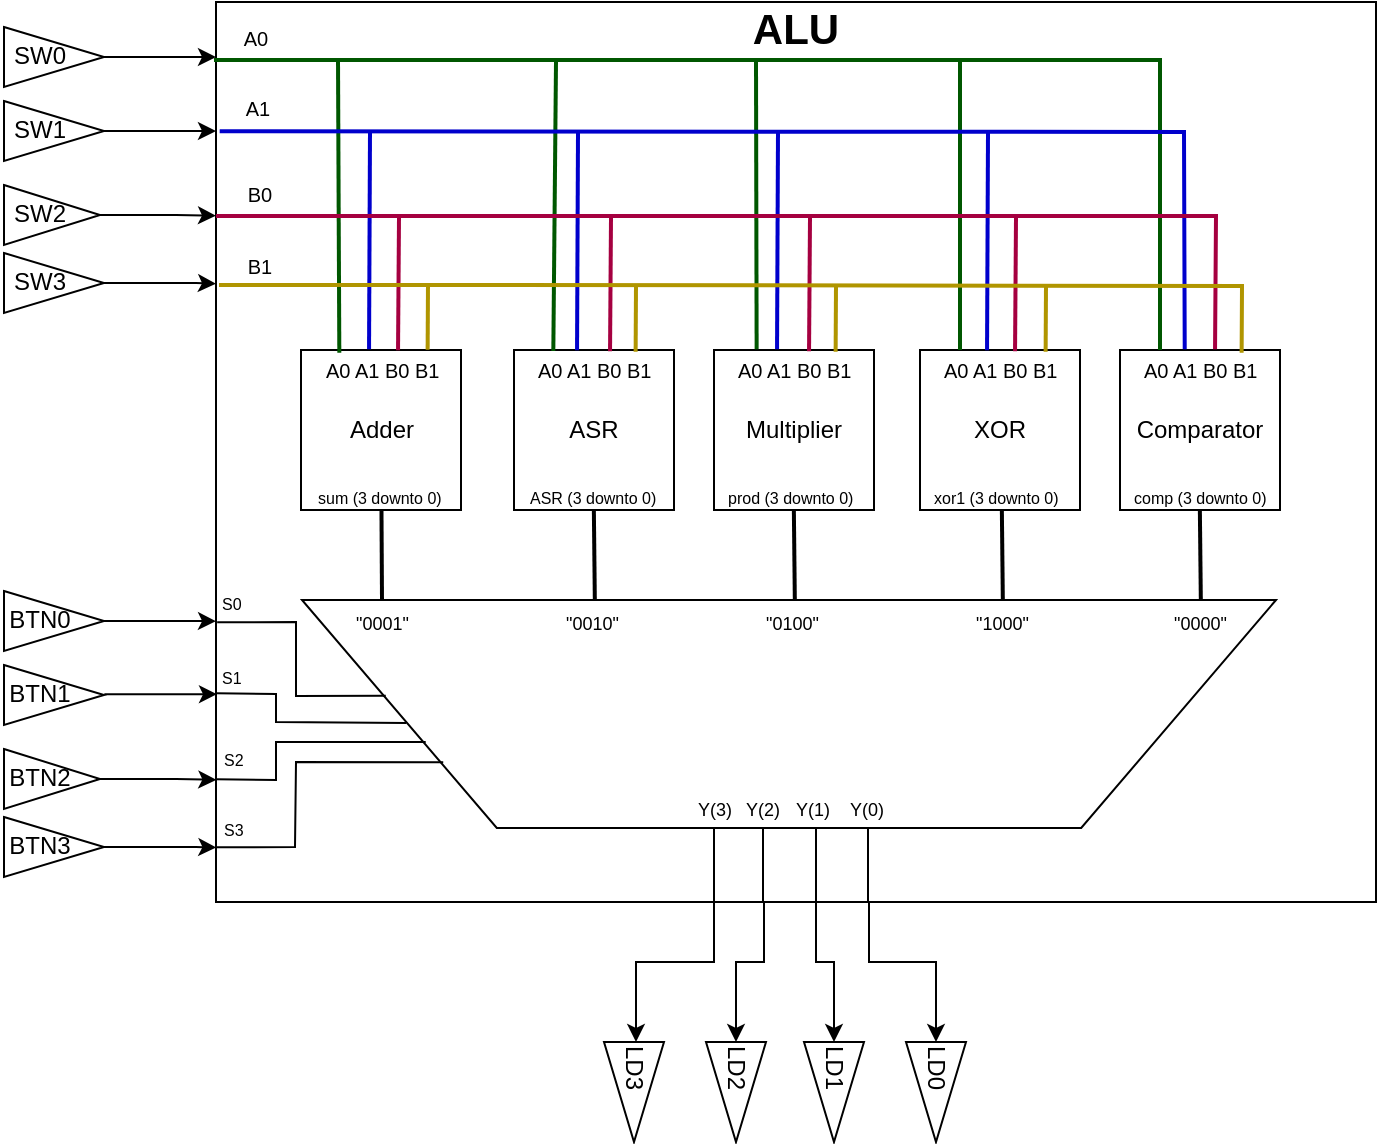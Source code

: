 <mxfile version="12.0.2" type="google" pages="1"><diagram id="FrxzNJXhkTOYlt4iUS2c" name="Page-1"><mxGraphModel dx="947" dy="513" grid="1" gridSize="10" guides="1" tooltips="1" connect="1" arrows="1" fold="1" page="1" pageScale="1" pageWidth="850" pageHeight="1100" math="0" shadow="0"><root><mxCell id="0"/><mxCell id="1" parent="0"/><mxCell id="MLQFofjBnOkEyLj4gDlG-25" value="&lt;font size=&quot;1&quot;&gt;&lt;b style=&quot;font-size: 21px ; line-height: 70%&quot;&gt;ALU&lt;/b&gt;&lt;/font&gt;" style="rounded=0;whiteSpace=wrap;html=1;verticalAlign=top;" parent="1" vertex="1"><mxGeometry x="300" y="30" width="580" height="450" as="geometry"/></mxCell><mxCell id="MLQFofjBnOkEyLj4gDlG-34" style="edgeStyle=orthogonalEdgeStyle;rounded=0;orthogonalLoop=1;jettySize=auto;html=1;" parent="1" source="MLQFofjBnOkEyLj4gDlG-2" target="MLQFofjBnOkEyLj4gDlG-25" edge="1"><mxGeometry relative="1" as="geometry"><Array as="points"><mxPoint x="290" y="58"/><mxPoint x="290" y="58"/></Array></mxGeometry></mxCell><mxCell id="MLQFofjBnOkEyLj4gDlG-2" value="" style="triangle;whiteSpace=wrap;html=1;" parent="1" vertex="1"><mxGeometry x="194" y="42.5" width="50" height="30" as="geometry"/></mxCell><mxCell id="MLQFofjBnOkEyLj4gDlG-3" value="SW0" style="text;html=1;strokeColor=none;fillColor=none;align=center;verticalAlign=middle;whiteSpace=wrap;rounded=0;" parent="1" vertex="1"><mxGeometry x="192" y="46.5" width="40" height="20" as="geometry"/></mxCell><mxCell id="MLQFofjBnOkEyLj4gDlG-35" style="edgeStyle=orthogonalEdgeStyle;rounded=0;orthogonalLoop=1;jettySize=auto;html=1;exitX=1;exitY=0.5;exitDx=0;exitDy=0;" parent="1" source="MLQFofjBnOkEyLj4gDlG-11" target="MLQFofjBnOkEyLj4gDlG-25" edge="1"><mxGeometry relative="1" as="geometry"><Array as="points"><mxPoint x="280" y="95"/><mxPoint x="280" y="95"/></Array></mxGeometry></mxCell><mxCell id="MLQFofjBnOkEyLj4gDlG-11" value="" style="triangle;whiteSpace=wrap;html=1;" parent="1" vertex="1"><mxGeometry x="194" y="79.5" width="50" height="30" as="geometry"/></mxCell><mxCell id="MLQFofjBnOkEyLj4gDlG-12" value="SW1" style="text;html=1;strokeColor=none;fillColor=none;align=center;verticalAlign=middle;whiteSpace=wrap;rounded=0;" parent="1" vertex="1"><mxGeometry x="192" y="83.5" width="40" height="20" as="geometry"/></mxCell><mxCell id="MLQFofjBnOkEyLj4gDlG-36" style="edgeStyle=orthogonalEdgeStyle;rounded=0;orthogonalLoop=1;jettySize=auto;html=1;exitX=1;exitY=0.5;exitDx=0;exitDy=0;" parent="1" source="MLQFofjBnOkEyLj4gDlG-13" edge="1"><mxGeometry relative="1" as="geometry"><mxPoint x="300" y="136.833" as="targetPoint"/><Array as="points"><mxPoint x="280" y="137"/><mxPoint x="280" y="137"/></Array></mxGeometry></mxCell><mxCell id="MLQFofjBnOkEyLj4gDlG-13" value="" style="triangle;whiteSpace=wrap;html=1;" parent="1" vertex="1"><mxGeometry x="194" y="121.5" width="48" height="30" as="geometry"/></mxCell><mxCell id="MLQFofjBnOkEyLj4gDlG-14" value="SW2" style="text;html=1;strokeColor=none;fillColor=none;align=center;verticalAlign=middle;whiteSpace=wrap;rounded=0;" parent="1" vertex="1"><mxGeometry x="192" y="125.5" width="40" height="20" as="geometry"/></mxCell><mxCell id="MLQFofjBnOkEyLj4gDlG-37" style="edgeStyle=orthogonalEdgeStyle;rounded=0;orthogonalLoop=1;jettySize=auto;html=1;exitX=1;exitY=0.5;exitDx=0;exitDy=0;" parent="1" source="MLQFofjBnOkEyLj4gDlG-15" edge="1"><mxGeometry relative="1" as="geometry"><mxPoint x="300" y="170.833" as="targetPoint"/><Array as="points"><mxPoint x="290" y="171"/><mxPoint x="290" y="171"/></Array></mxGeometry></mxCell><mxCell id="MLQFofjBnOkEyLj4gDlG-15" value="" style="triangle;whiteSpace=wrap;html=1;" parent="1" vertex="1"><mxGeometry x="194" y="155.5" width="50" height="30" as="geometry"/></mxCell><mxCell id="MLQFofjBnOkEyLj4gDlG-16" value="SW3" style="text;html=1;strokeColor=none;fillColor=none;align=center;verticalAlign=middle;whiteSpace=wrap;rounded=0;" parent="1" vertex="1"><mxGeometry x="192" y="159.5" width="40" height="20" as="geometry"/></mxCell><mxCell id="MLQFofjBnOkEyLj4gDlG-26" value="Adder" style="whiteSpace=wrap;html=1;aspect=fixed;" parent="1" vertex="1"><mxGeometry x="342.5" y="204" width="80" height="80" as="geometry"/></mxCell><mxCell id="MLQFofjBnOkEyLj4gDlG-27" value="ASR" style="whiteSpace=wrap;html=1;aspect=fixed;" parent="1" vertex="1"><mxGeometry x="449" y="204" width="80" height="80" as="geometry"/></mxCell><mxCell id="MLQFofjBnOkEyLj4gDlG-28" value="Multiplier" style="whiteSpace=wrap;html=1;aspect=fixed;" parent="1" vertex="1"><mxGeometry x="549" y="204" width="80" height="80" as="geometry"/></mxCell><mxCell id="MLQFofjBnOkEyLj4gDlG-29" value="Comparator" style="whiteSpace=wrap;html=1;aspect=fixed;" parent="1" vertex="1"><mxGeometry x="752" y="204" width="80" height="80" as="geometry"/></mxCell><mxCell id="MLQFofjBnOkEyLj4gDlG-30" value="XOR" style="whiteSpace=wrap;html=1;aspect=fixed;" parent="1" vertex="1"><mxGeometry x="652" y="204" width="80" height="80" as="geometry"/></mxCell><mxCell id="MLQFofjBnOkEyLj4gDlG-38" value="&lt;font size=&quot;1&quot;&gt;A0&lt;/font&gt;" style="text;html=1;strokeColor=none;fillColor=none;align=center;verticalAlign=middle;whiteSpace=wrap;rounded=0;" parent="1" vertex="1"><mxGeometry x="300" y="37.5" width="40" height="20" as="geometry"/></mxCell><mxCell id="MLQFofjBnOkEyLj4gDlG-41" value="&lt;font size=&quot;1&quot;&gt;A1&lt;/font&gt;" style="text;html=1;strokeColor=none;fillColor=none;align=center;verticalAlign=middle;whiteSpace=wrap;rounded=0;" parent="1" vertex="1"><mxGeometry x="301" y="72.5" width="40" height="20" as="geometry"/></mxCell><mxCell id="MLQFofjBnOkEyLj4gDlG-42" value="&lt;font size=&quot;1&quot;&gt;B0&lt;/font&gt;" style="text;html=1;strokeColor=none;fillColor=none;align=center;verticalAlign=middle;whiteSpace=wrap;rounded=0;" parent="1" vertex="1"><mxGeometry x="301.5" y="115.5" width="40" height="20" as="geometry"/></mxCell><mxCell id="MLQFofjBnOkEyLj4gDlG-43" value="&lt;font size=&quot;1&quot;&gt;B1&lt;/font&gt;" style="text;html=1;strokeColor=none;fillColor=none;align=center;verticalAlign=middle;whiteSpace=wrap;rounded=0;" parent="1" vertex="1"><mxGeometry x="301.5" y="151.5" width="40" height="20" as="geometry"/></mxCell><mxCell id="MLQFofjBnOkEyLj4gDlG-44" value="" style="endArrow=none;html=1;exitX=0.013;exitY=1.1;exitDx=0;exitDy=0;exitPerimeter=0;" parent="1" source="MLQFofjBnOkEyLj4gDlG-38" target="MLQFofjBnOkEyLj4gDlG-25" edge="1"><mxGeometry width="50" height="50" relative="1" as="geometry"><mxPoint x="372.5" y="107.667" as="sourcePoint"/><mxPoint x="422.5" y="57.667" as="targetPoint"/></mxGeometry></mxCell><mxCell id="MLQFofjBnOkEyLj4gDlG-45" value="" style="endArrow=none;html=1;entryX=0;entryY=0.75;entryDx=0;entryDy=0;" parent="1" source="MLQFofjBnOkEyLj4gDlG-25" target="MLQFofjBnOkEyLj4gDlG-38" edge="1"><mxGeometry width="50" height="50" relative="1" as="geometry"><mxPoint x="190" y="480" as="sourcePoint"/><mxPoint x="240" y="430" as="targetPoint"/></mxGeometry></mxCell><mxCell id="MLQFofjBnOkEyLj4gDlG-47" value="" style="endArrow=none;html=1;entryX=0.25;entryY=0;entryDx=0;entryDy=0;rounded=0;fillColor=#008a00;strokeColor=#005700;strokeWidth=2;" parent="1" target="MLQFofjBnOkEyLj4gDlG-29" edge="1"><mxGeometry width="50" height="50" relative="1" as="geometry"><mxPoint x="299" y="59" as="sourcePoint"/><mxPoint x="310" y="430" as="targetPoint"/><Array as="points"><mxPoint x="680" y="59"/><mxPoint x="772" y="59"/></Array></mxGeometry></mxCell><mxCell id="MLQFofjBnOkEyLj4gDlG-48" value="" style="endArrow=none;html=1;entryX=0.25;entryY=0;entryDx=0;entryDy=0;fillColor=#008a00;strokeColor=#005700;strokeWidth=2;" parent="1" target="MLQFofjBnOkEyLj4gDlG-30" edge="1"><mxGeometry width="50" height="50" relative="1" as="geometry"><mxPoint x="672" y="58.333" as="sourcePoint"/><mxPoint x="310" y="430" as="targetPoint"/></mxGeometry></mxCell><mxCell id="MLQFofjBnOkEyLj4gDlG-49" value="" style="endArrow=none;html=1;entryX=0.154;entryY=-0.004;entryDx=0;entryDy=0;entryPerimeter=0;fillColor=#008a00;strokeColor=#005700;strokeWidth=2;" parent="1" edge="1"><mxGeometry width="50" height="50" relative="1" as="geometry"><mxPoint x="570" y="60" as="sourcePoint"/><mxPoint x="570.32" y="203.68" as="targetPoint"/></mxGeometry></mxCell><mxCell id="MLQFofjBnOkEyLj4gDlG-50" value="" style="endArrow=none;html=1;entryX=0.138;entryY=0.025;entryDx=0;entryDy=0;entryPerimeter=0;fillColor=#008a00;strokeColor=#005700;strokeWidth=2;" parent="1" target="MLQFofjBnOkEyLj4gDlG-68" edge="1"><mxGeometry width="50" height="50" relative="1" as="geometry"><mxPoint x="470" y="60" as="sourcePoint"/><mxPoint x="310" y="430" as="targetPoint"/></mxGeometry></mxCell><mxCell id="MLQFofjBnOkEyLj4gDlG-51" value="" style="endArrow=none;html=1;entryX=0.152;entryY=0.017;entryDx=0;entryDy=0;fillColor=#008a00;strokeColor=#005700;strokeWidth=2;entryPerimeter=0;" parent="1" edge="1"><mxGeometry width="50" height="50" relative="1" as="geometry"><mxPoint x="361" y="58.333" as="sourcePoint"/><mxPoint x="361.66" y="205.36" as="targetPoint"/></mxGeometry></mxCell><mxCell id="MLQFofjBnOkEyLj4gDlG-52" value="" style="endArrow=none;html=1;entryX=0.367;entryY=-0.004;entryDx=0;entryDy=0;entryPerimeter=0;exitX=-0.002;exitY=0.17;exitDx=0;exitDy=0;exitPerimeter=0;rounded=0;fillColor=#6a00ff;strokeColor=#0000CC;strokeWidth=2;" parent="1" edge="1"><mxGeometry width="50" height="50" relative="1" as="geometry"><mxPoint x="301.84" y="94.6" as="sourcePoint"/><mxPoint x="784.36" y="203.68" as="targetPoint"/><Array as="points"><mxPoint x="784" y="95"/></Array></mxGeometry></mxCell><mxCell id="MLQFofjBnOkEyLj4gDlG-61" value="" style="endArrow=none;html=1;entryX=0.367;entryY=-0.004;entryDx=0;entryDy=0;entryPerimeter=0;rounded=0;fillColor=#6a00ff;strokeColor=#0000CC;strokeWidth=2;" parent="1" edge="1"><mxGeometry width="50" height="50" relative="1" as="geometry"><mxPoint x="686" y="95" as="sourcePoint"/><mxPoint x="685.52" y="204.08" as="targetPoint"/><Array as="points"><mxPoint x="685.16" y="95.4"/></Array></mxGeometry></mxCell><mxCell id="MLQFofjBnOkEyLj4gDlG-62" value="" style="endArrow=none;html=1;entryX=0.367;entryY=-0.004;entryDx=0;entryDy=0;entryPerimeter=0;rounded=0;fillColor=#6a00ff;strokeColor=#0000CC;strokeWidth=2;" parent="1" edge="1"><mxGeometry width="50" height="50" relative="1" as="geometry"><mxPoint x="581" y="94.5" as="sourcePoint"/><mxPoint x="580.52" y="203.58" as="targetPoint"/><Array as="points"><mxPoint x="580.16" y="94.9"/></Array></mxGeometry></mxCell><mxCell id="MLQFofjBnOkEyLj4gDlG-64" value="" style="endArrow=none;html=1;entryX=0.367;entryY=-0.004;entryDx=0;entryDy=0;entryPerimeter=0;rounded=0;fillColor=#6a00ff;strokeColor=#0000CC;strokeWidth=2;" parent="1" edge="1"><mxGeometry width="50" height="50" relative="1" as="geometry"><mxPoint x="377" y="94.5" as="sourcePoint"/><mxPoint x="376.52" y="203.58" as="targetPoint"/><Array as="points"><mxPoint x="376.16" y="94.9"/></Array></mxGeometry></mxCell><mxCell id="MLQFofjBnOkEyLj4gDlG-67" value="&lt;font size=&quot;1&quot;&gt;A0 A1 B0 B1&lt;/font&gt;" style="text;html=1;resizable=0;points=[];autosize=1;align=left;verticalAlign=top;spacingTop=-4;" parent="1" vertex="1"><mxGeometry x="352.5" y="204" width="70" height="20" as="geometry"/></mxCell><mxCell id="MLQFofjBnOkEyLj4gDlG-68" value="&lt;font size=&quot;1&quot;&gt;A0 A1 B0 B1&lt;/font&gt;" style="text;html=1;resizable=0;points=[];autosize=1;align=left;verticalAlign=top;spacingTop=-4;" parent="1" vertex="1"><mxGeometry x="459" y="204" width="70" height="20" as="geometry"/></mxCell><mxCell id="MLQFofjBnOkEyLj4gDlG-69" value="&lt;font size=&quot;1&quot;&gt;A0 A1 B0 B1&lt;/font&gt;" style="text;html=1;resizable=0;points=[];autosize=1;align=left;verticalAlign=top;spacingTop=-4;" parent="1" vertex="1"><mxGeometry x="559" y="204" width="70" height="20" as="geometry"/></mxCell><mxCell id="MLQFofjBnOkEyLj4gDlG-70" value="&lt;font size=&quot;1&quot;&gt;A0 A1 B0 B1&lt;/font&gt;" style="text;html=1;resizable=0;points=[];autosize=1;align=left;verticalAlign=top;spacingTop=-4;" parent="1" vertex="1"><mxGeometry x="662" y="204" width="70" height="20" as="geometry"/></mxCell><mxCell id="MLQFofjBnOkEyLj4gDlG-71" value="&lt;font size=&quot;1&quot;&gt;A0 A1 B0 B1&lt;/font&gt;" style="text;html=1;resizable=0;points=[];autosize=1;align=left;verticalAlign=top;spacingTop=-4;" parent="1" vertex="1"><mxGeometry x="762" y="204" width="70" height="20" as="geometry"/></mxCell><mxCell id="MLQFofjBnOkEyLj4gDlG-72" value="" style="endArrow=none;html=1;entryX=0.367;entryY=-0.004;entryDx=0;entryDy=0;entryPerimeter=0;rounded=0;fillColor=#6a00ff;strokeColor=#0000CC;strokeWidth=2;" parent="1" edge="1"><mxGeometry width="50" height="50" relative="1" as="geometry"><mxPoint x="481" y="95.0" as="sourcePoint"/><mxPoint x="480.52" y="204.08" as="targetPoint"/><Array as="points"><mxPoint x="480.16" y="95.4"/></Array></mxGeometry></mxCell><mxCell id="MLQFofjBnOkEyLj4gDlG-73" value="" style="endArrow=none;html=1;entryX=0.536;entryY=-0.017;entryDx=0;entryDy=0;entryPerimeter=0;rounded=0;fillColor=#d80073;strokeColor=#A50040;strokeWidth=2;" parent="1" target="MLQFofjBnOkEyLj4gDlG-71" edge="1"><mxGeometry width="50" height="50" relative="1" as="geometry"><mxPoint x="300" y="137" as="sourcePoint"/><mxPoint x="782.36" y="245.68" as="targetPoint"/><Array as="points"><mxPoint x="430" y="137"/><mxPoint x="800" y="137"/></Array></mxGeometry></mxCell><mxCell id="MLQFofjBnOkEyLj4gDlG-74" value="" style="endArrow=none;html=1;entryX=0.536;entryY=-0.017;entryDx=0;entryDy=0;entryPerimeter=0;rounded=0;fillColor=#d80073;strokeColor=#A50040;strokeWidth=2;" parent="1" edge="1"><mxGeometry width="50" height="50" relative="1" as="geometry"><mxPoint x="700" y="138" as="sourcePoint"/><mxPoint x="699.52" y="204.66" as="targetPoint"/><Array as="points"/></mxGeometry></mxCell><mxCell id="MLQFofjBnOkEyLj4gDlG-75" value="" style="endArrow=none;html=1;entryX=0.536;entryY=-0.017;entryDx=0;entryDy=0;entryPerimeter=0;rounded=0;fillColor=#d80073;strokeColor=#A50040;strokeWidth=2;" parent="1" edge="1"><mxGeometry width="50" height="50" relative="1" as="geometry"><mxPoint x="597" y="138.0" as="sourcePoint"/><mxPoint x="596.52" y="204.66" as="targetPoint"/><Array as="points"/></mxGeometry></mxCell><mxCell id="MLQFofjBnOkEyLj4gDlG-76" value="" style="endArrow=none;html=1;entryX=0.536;entryY=-0.017;entryDx=0;entryDy=0;entryPerimeter=0;rounded=0;fillColor=#d80073;strokeColor=#A50040;strokeWidth=2;" parent="1" edge="1"><mxGeometry width="50" height="50" relative="1" as="geometry"><mxPoint x="497.5" y="138.0" as="sourcePoint"/><mxPoint x="497.02" y="204.66" as="targetPoint"/><Array as="points"/></mxGeometry></mxCell><mxCell id="MLQFofjBnOkEyLj4gDlG-77" value="" style="endArrow=none;html=1;entryX=0.536;entryY=-0.017;entryDx=0;entryDy=0;entryPerimeter=0;rounded=0;fillColor=#d80073;strokeColor=#A50040;strokeWidth=2;" parent="1" edge="1"><mxGeometry width="50" height="50" relative="1" as="geometry"><mxPoint x="391.5" y="137.5" as="sourcePoint"/><mxPoint x="391.02" y="204.16" as="targetPoint"/><Array as="points"/></mxGeometry></mxCell><mxCell id="MLQFofjBnOkEyLj4gDlG-78" value="" style="endArrow=none;html=1;entryX=0.726;entryY=0.067;entryDx=0;entryDy=0;entryPerimeter=0;rounded=0;fillColor=#e3c800;strokeColor=#B09500;strokeWidth=2;" parent="1" target="MLQFofjBnOkEyLj4gDlG-71" edge="1"><mxGeometry width="50" height="50" relative="1" as="geometry"><mxPoint x="301.5" y="171.5" as="sourcePoint"/><mxPoint x="801.02" y="238.16" as="targetPoint"/><Array as="points"><mxPoint x="431.5" y="171.5"/><mxPoint x="813" y="172"/></Array></mxGeometry></mxCell><mxCell id="MLQFofjBnOkEyLj4gDlG-79" value="" style="endArrow=none;html=1;entryX=0.726;entryY=0.067;entryDx=0;entryDy=0;entryPerimeter=0;rounded=0;fillColor=#e3c800;strokeColor=#B09500;strokeWidth=2;" parent="1" edge="1"><mxGeometry width="50" height="50" relative="1" as="geometry"><mxPoint x="715" y="171.5" as="sourcePoint"/><mxPoint x="714.82" y="204.84" as="targetPoint"/><Array as="points"/></mxGeometry></mxCell><mxCell id="MLQFofjBnOkEyLj4gDlG-81" value="" style="endArrow=none;html=1;entryX=0.726;entryY=0.067;entryDx=0;entryDy=0;entryPerimeter=0;rounded=0;fillColor=#e3c800;strokeColor=#B09500;strokeWidth=2;" parent="1" edge="1"><mxGeometry width="50" height="50" relative="1" as="geometry"><mxPoint x="610" y="171.5" as="sourcePoint"/><mxPoint x="609.82" y="204.84" as="targetPoint"/><Array as="points"/></mxGeometry></mxCell><mxCell id="MLQFofjBnOkEyLj4gDlG-82" value="" style="endArrow=none;html=1;entryX=0.726;entryY=0.067;entryDx=0;entryDy=0;entryPerimeter=0;rounded=0;fillColor=#e3c800;strokeColor=#B09500;strokeWidth=2;" parent="1" edge="1"><mxGeometry width="50" height="50" relative="1" as="geometry"><mxPoint x="510" y="171.5" as="sourcePoint"/><mxPoint x="509.82" y="204.84" as="targetPoint"/><Array as="points"/></mxGeometry></mxCell><mxCell id="MLQFofjBnOkEyLj4gDlG-83" value="" style="endArrow=none;html=1;entryX=0.726;entryY=0.067;entryDx=0;entryDy=0;entryPerimeter=0;rounded=0;fillColor=#e3c800;strokeColor=#B09500;strokeWidth=2;" parent="1" edge="1"><mxGeometry width="50" height="50" relative="1" as="geometry"><mxPoint x="406" y="170.5" as="sourcePoint"/><mxPoint x="405.82" y="203.84" as="targetPoint"/><Array as="points"/></mxGeometry></mxCell><mxCell id="MLQFofjBnOkEyLj4gDlG-84" style="edgeStyle=orthogonalEdgeStyle;rounded=0;orthogonalLoop=1;jettySize=auto;html=1;" parent="1" source="MLQFofjBnOkEyLj4gDlG-85" edge="1"><mxGeometry relative="1" as="geometry"><mxPoint x="300" y="339.621" as="targetPoint"/><Array as="points"><mxPoint x="290" y="340"/><mxPoint x="290" y="340"/></Array></mxGeometry></mxCell><mxCell id="MLQFofjBnOkEyLj4gDlG-85" value="" style="triangle;whiteSpace=wrap;html=1;" parent="1" vertex="1"><mxGeometry x="194" y="324.5" width="50" height="30" as="geometry"/></mxCell><mxCell id="MLQFofjBnOkEyLj4gDlG-86" value="BTN0" style="text;html=1;strokeColor=none;fillColor=none;align=center;verticalAlign=middle;whiteSpace=wrap;rounded=0;" parent="1" vertex="1"><mxGeometry x="192" y="328.5" width="40" height="20" as="geometry"/></mxCell><mxCell id="MLQFofjBnOkEyLj4gDlG-88" value="" style="triangle;whiteSpace=wrap;html=1;" parent="1" vertex="1"><mxGeometry x="194" y="361.5" width="50" height="30" as="geometry"/></mxCell><mxCell id="MLQFofjBnOkEyLj4gDlG-89" value="BTN1" style="text;html=1;strokeColor=none;fillColor=none;align=center;verticalAlign=middle;whiteSpace=wrap;rounded=0;" parent="1" vertex="1"><mxGeometry x="192" y="365.5" width="40" height="20" as="geometry"/></mxCell><mxCell id="MLQFofjBnOkEyLj4gDlG-90" style="edgeStyle=orthogonalEdgeStyle;rounded=0;orthogonalLoop=1;jettySize=auto;html=1;exitX=1;exitY=0.5;exitDx=0;exitDy=0;" parent="1" source="MLQFofjBnOkEyLj4gDlG-91" edge="1"><mxGeometry relative="1" as="geometry"><mxPoint x="300.172" y="418.931" as="targetPoint"/><Array as="points"><mxPoint x="280" y="419"/><mxPoint x="280" y="419"/></Array></mxGeometry></mxCell><mxCell id="MLQFofjBnOkEyLj4gDlG-91" value="" style="triangle;whiteSpace=wrap;html=1;" parent="1" vertex="1"><mxGeometry x="194" y="403.5" width="48" height="30" as="geometry"/></mxCell><mxCell id="MLQFofjBnOkEyLj4gDlG-92" value="BTN2" style="text;html=1;strokeColor=none;fillColor=none;align=center;verticalAlign=middle;whiteSpace=wrap;rounded=0;" parent="1" vertex="1"><mxGeometry x="192" y="407.5" width="40" height="20" as="geometry"/></mxCell><mxCell id="MLQFofjBnOkEyLj4gDlG-93" style="edgeStyle=orthogonalEdgeStyle;rounded=0;orthogonalLoop=1;jettySize=auto;html=1;exitX=1;exitY=0.5;exitDx=0;exitDy=0;" parent="1" source="MLQFofjBnOkEyLj4gDlG-94" edge="1"><mxGeometry relative="1" as="geometry"><mxPoint x="300.172" y="452.724" as="targetPoint"/><Array as="points"><mxPoint x="290" y="453"/><mxPoint x="290" y="453"/></Array></mxGeometry></mxCell><mxCell id="MLQFofjBnOkEyLj4gDlG-94" value="" style="triangle;whiteSpace=wrap;html=1;" parent="1" vertex="1"><mxGeometry x="194" y="437.5" width="50" height="30" as="geometry"/></mxCell><mxCell id="MLQFofjBnOkEyLj4gDlG-95" value="BTN3" style="text;html=1;strokeColor=none;fillColor=none;align=center;verticalAlign=middle;whiteSpace=wrap;rounded=0;" parent="1" vertex="1"><mxGeometry x="192" y="441.5" width="40" height="20" as="geometry"/></mxCell><mxCell id="MLQFofjBnOkEyLj4gDlG-96" value="" style="endArrow=none;html=1;exitX=0.013;exitY=1.1;exitDx=0;exitDy=0;exitPerimeter=0;" parent="1" edge="1"><mxGeometry width="50" height="50" relative="1" as="geometry"><mxPoint x="300.52" y="341.5" as="sourcePoint"/><mxPoint x="300" y="341.212" as="targetPoint"/></mxGeometry></mxCell><mxCell id="MLQFofjBnOkEyLj4gDlG-97" value="" style="endArrow=none;html=1;entryX=0;entryY=0.75;entryDx=0;entryDy=0;" parent="1" edge="1"><mxGeometry width="50" height="50" relative="1" as="geometry"><mxPoint x="300" y="334.5" as="sourcePoint"/><mxPoint x="300" y="334.5" as="targetPoint"/></mxGeometry></mxCell><mxCell id="0BtyGfMnsV-WEJNnBTrx-1" value="&lt;font style=&quot;font-size: 8px&quot;&gt;sum (3 downto 0)&lt;/font&gt;" style="text;html=1;resizable=0;points=[];autosize=1;align=left;verticalAlign=top;spacingTop=-4;" vertex="1" parent="1"><mxGeometry x="349" y="267" width="80" height="20" as="geometry"/></mxCell><mxCell id="0BtyGfMnsV-WEJNnBTrx-2" value="&lt;font style=&quot;font-size: 8px&quot;&gt;ASR (3 downto 0)&lt;/font&gt;" style="text;html=1;resizable=0;points=[];autosize=1;align=left;verticalAlign=top;spacingTop=-4;" vertex="1" parent="1"><mxGeometry x="455" y="267" width="80" height="20" as="geometry"/></mxCell><mxCell id="0BtyGfMnsV-WEJNnBTrx-3" value="&lt;font style=&quot;font-size: 8px&quot;&gt;prod (3 downto 0)&lt;/font&gt;" style="text;html=1;resizable=0;points=[];autosize=1;align=left;verticalAlign=top;spacingTop=-4;" vertex="1" parent="1"><mxGeometry x="554" y="267" width="80" height="20" as="geometry"/></mxCell><mxCell id="0BtyGfMnsV-WEJNnBTrx-4" value="&lt;font style=&quot;font-size: 8px&quot;&gt;xor1 (3 downto 0)&lt;/font&gt;" style="text;html=1;resizable=0;points=[];autosize=1;align=left;verticalAlign=top;spacingTop=-4;" vertex="1" parent="1"><mxGeometry x="657" y="267" width="80" height="20" as="geometry"/></mxCell><mxCell id="0BtyGfMnsV-WEJNnBTrx-5" value="&lt;font style=&quot;font-size: 8px&quot;&gt;comp (3 downto 0)&lt;/font&gt;" style="text;html=1;resizable=0;points=[];autosize=1;align=left;verticalAlign=top;spacingTop=-4;" vertex="1" parent="1"><mxGeometry x="757" y="267" width="80" height="20" as="geometry"/></mxCell><mxCell id="0BtyGfMnsV-WEJNnBTrx-6" value="" style="shape=trapezoid;perimeter=trapezoidPerimeter;whiteSpace=wrap;html=1;rotation=-180;" vertex="1" parent="1"><mxGeometry x="343" y="329" width="487" height="114" as="geometry"/></mxCell><mxCell id="0BtyGfMnsV-WEJNnBTrx-7" value="" style="endArrow=none;html=1;strokeColor=#000000;strokeWidth=2;" edge="1" parent="1" target="MLQFofjBnOkEyLj4gDlG-26"><mxGeometry width="50" height="50" relative="1" as="geometry"><mxPoint x="383" y="329" as="sourcePoint"/><mxPoint x="250" y="500" as="targetPoint"/></mxGeometry></mxCell><mxCell id="0BtyGfMnsV-WEJNnBTrx-8" value="" style="endArrow=none;html=1;strokeColor=#000000;strokeWidth=2;exitX=0.917;exitY=0.989;exitDx=0;exitDy=0;exitPerimeter=0;" edge="1" parent="1"><mxGeometry width="50" height="50" relative="1" as="geometry"><mxPoint x="489.421" y="329.254" as="sourcePoint"/><mxPoint x="488.932" y="284" as="targetPoint"/></mxGeometry></mxCell><mxCell id="0BtyGfMnsV-WEJNnBTrx-12" value="" style="endArrow=none;html=1;strokeColor=#000000;strokeWidth=2;exitX=0.917;exitY=0.989;exitDx=0;exitDy=0;exitPerimeter=0;" edge="1" parent="1"><mxGeometry width="50" height="50" relative="1" as="geometry"><mxPoint x="589.421" y="329.254" as="sourcePoint"/><mxPoint x="588.932" y="284.0" as="targetPoint"/></mxGeometry></mxCell><mxCell id="0BtyGfMnsV-WEJNnBTrx-13" value="" style="endArrow=none;html=1;strokeColor=#000000;strokeWidth=2;exitX=0.917;exitY=0.989;exitDx=0;exitDy=0;exitPerimeter=0;" edge="1" parent="1"><mxGeometry width="50" height="50" relative="1" as="geometry"><mxPoint x="693.421" y="329.254" as="sourcePoint"/><mxPoint x="692.932" y="284.0" as="targetPoint"/></mxGeometry></mxCell><mxCell id="0BtyGfMnsV-WEJNnBTrx-14" value="" style="endArrow=none;html=1;strokeColor=#000000;strokeWidth=2;exitX=0.917;exitY=0.989;exitDx=0;exitDy=0;exitPerimeter=0;" edge="1" parent="1"><mxGeometry width="50" height="50" relative="1" as="geometry"><mxPoint x="792.421" y="329.254" as="sourcePoint"/><mxPoint x="791.932" y="284.0" as="targetPoint"/></mxGeometry></mxCell><mxCell id="0BtyGfMnsV-WEJNnBTrx-15" value="&lt;font style=&quot;font-size: 8px&quot;&gt;S0&lt;/font&gt;" style="text;html=1;resizable=0;points=[];autosize=1;align=left;verticalAlign=top;spacingTop=-4;" vertex="1" parent="1"><mxGeometry x="301" y="319.5" width="30" height="20" as="geometry"/></mxCell><mxCell id="0BtyGfMnsV-WEJNnBTrx-17" value="&lt;font style=&quot;font-size: 8px&quot;&gt;S1&lt;/font&gt;" style="text;html=1;resizable=0;points=[];autosize=1;align=left;verticalAlign=top;spacingTop=-4;" vertex="1" parent="1"><mxGeometry x="301" y="356.5" width="30" height="20" as="geometry"/></mxCell><mxCell id="0BtyGfMnsV-WEJNnBTrx-18" value="&lt;font style=&quot;font-size: 8px&quot;&gt;S2&lt;/font&gt;" style="text;html=1;resizable=0;points=[];autosize=1;align=left;verticalAlign=top;spacingTop=-4;" vertex="1" parent="1"><mxGeometry x="302" y="397.5" width="30" height="20" as="geometry"/></mxCell><mxCell id="0BtyGfMnsV-WEJNnBTrx-21" value="&lt;font style=&quot;font-size: 8px&quot;&gt;S3&lt;/font&gt;" style="text;html=1;resizable=0;points=[];autosize=1;align=left;verticalAlign=top;spacingTop=-4;" vertex="1" parent="1"><mxGeometry x="301.5" y="432.5" width="30" height="20" as="geometry"/></mxCell><mxCell id="0BtyGfMnsV-WEJNnBTrx-22" value="" style="endArrow=none;html=1;strokeWidth=1;entryX=-0.014;entryY=1.032;entryDx=0;entryDy=0;entryPerimeter=0;rounded=0;exitX=0.914;exitY=0.58;exitDx=0;exitDy=0;exitPerimeter=0;" edge="1" parent="1" source="0BtyGfMnsV-WEJNnBTrx-6" target="0BtyGfMnsV-WEJNnBTrx-15"><mxGeometry width="50" height="50" relative="1" as="geometry"><mxPoint x="382" y="377" as="sourcePoint"/><mxPoint x="240" y="500" as="targetPoint"/><Array as="points"><mxPoint x="340" y="377"/><mxPoint x="340" y="340"/></Array></mxGeometry></mxCell><mxCell id="0BtyGfMnsV-WEJNnBTrx-24" style="edgeStyle=orthogonalEdgeStyle;rounded=0;orthogonalLoop=1;jettySize=auto;html=1;" edge="1" parent="1"><mxGeometry relative="1" as="geometry"><mxPoint x="300.5" y="376.1" as="targetPoint"/><Array as="points"><mxPoint x="290.5" y="376.5"/><mxPoint x="290.5" y="376.5"/></Array><mxPoint x="244.167" y="376.1" as="sourcePoint"/></mxGeometry></mxCell><mxCell id="0BtyGfMnsV-WEJNnBTrx-25" value="" style="endArrow=none;html=1;strokeWidth=1;entryX=-0.014;entryY=1.032;entryDx=0;entryDy=0;entryPerimeter=0;rounded=0;exitX=0.893;exitY=0.461;exitDx=0;exitDy=0;exitPerimeter=0;" edge="1" parent="1" source="0BtyGfMnsV-WEJNnBTrx-6"><mxGeometry width="50" height="50" relative="1" as="geometry"><mxPoint x="384.382" y="412.38" as="sourcePoint"/><mxPoint x="300.08" y="375.64" as="targetPoint"/><Array as="points"><mxPoint x="330" y="390"/><mxPoint x="330" y="376"/></Array></mxGeometry></mxCell><mxCell id="0BtyGfMnsV-WEJNnBTrx-26" value="" style="endArrow=none;html=1;strokeWidth=1;entryX=-0.014;entryY=1.032;entryDx=0;entryDy=0;entryPerimeter=0;rounded=0;exitX=0.873;exitY=0.377;exitDx=0;exitDy=0;exitPerimeter=0;" edge="1" parent="1" source="0BtyGfMnsV-WEJNnBTrx-6"><mxGeometry width="50" height="50" relative="1" as="geometry"><mxPoint x="395.109" y="433.446" as="sourcePoint"/><mxPoint x="300.08" y="418.64" as="targetPoint"/><Array as="points"><mxPoint x="330" y="400"/><mxPoint x="330" y="419"/></Array></mxGeometry></mxCell><mxCell id="0BtyGfMnsV-WEJNnBTrx-27" value="" style="endArrow=none;html=1;strokeWidth=1;entryX=-0.014;entryY=1.032;entryDx=0;entryDy=0;entryPerimeter=0;rounded=0;exitX=0.855;exitY=0.288;exitDx=0;exitDy=0;exitPerimeter=0;" edge="1" parent="1" source="0BtyGfMnsV-WEJNnBTrx-6"><mxGeometry width="50" height="50" relative="1" as="geometry"><mxPoint x="384.382" y="489.38" as="sourcePoint"/><mxPoint x="300.08" y="452.64" as="targetPoint"/><Array as="points"><mxPoint x="340" y="410"/><mxPoint x="339.5" y="452.5"/></Array></mxGeometry></mxCell><mxCell id="0BtyGfMnsV-WEJNnBTrx-28" value="&lt;font style=&quot;font-size: 9px&quot;&gt;&quot;0000&quot;&lt;/font&gt;" style="text;html=1;resizable=0;points=[];autosize=1;align=left;verticalAlign=top;spacingTop=-4;" vertex="1" parent="1"><mxGeometry x="777.017" y="330" width="40" height="20" as="geometry"/></mxCell><mxCell id="0BtyGfMnsV-WEJNnBTrx-29" value="&lt;font style=&quot;font-size: 9px&quot;&gt;&quot;0001&quot;&lt;/font&gt;" style="text;html=1;resizable=0;points=[];autosize=1;align=left;verticalAlign=top;spacingTop=-4;" vertex="1" parent="1"><mxGeometry x="367.517" y="330" width="40" height="20" as="geometry"/></mxCell><mxCell id="0BtyGfMnsV-WEJNnBTrx-30" value="&lt;font style=&quot;font-size: 9px&quot;&gt;&quot;0010&quot;&lt;/font&gt;" style="text;html=1;resizable=0;points=[];autosize=1;align=left;verticalAlign=top;spacingTop=-4;" vertex="1" parent="1"><mxGeometry x="473.017" y="330" width="40" height="20" as="geometry"/></mxCell><mxCell id="0BtyGfMnsV-WEJNnBTrx-31" value="&lt;font style=&quot;font-size: 9px&quot;&gt;&quot;0100&quot;&lt;/font&gt;" style="text;html=1;resizable=0;points=[];autosize=1;align=left;verticalAlign=top;spacingTop=-4;" vertex="1" parent="1"><mxGeometry x="573.017" y="330" width="40" height="20" as="geometry"/></mxCell><mxCell id="0BtyGfMnsV-WEJNnBTrx-32" value="&lt;font style=&quot;font-size: 9px&quot;&gt;&quot;1000&quot;&lt;/font&gt;" style="text;html=1;resizable=0;points=[];autosize=1;align=left;verticalAlign=top;spacingTop=-4;" vertex="1" parent="1"><mxGeometry x="678.017" y="330" width="40" height="20" as="geometry"/></mxCell><mxCell id="0BtyGfMnsV-WEJNnBTrx-33" value="&lt;font style=&quot;font-size: 9px&quot;&gt;Y(3)&lt;br&gt;&lt;br&gt;&lt;/font&gt;" style="text;html=1;resizable=0;points=[];autosize=1;align=center;verticalAlign=top;spacingTop=-4;" vertex="1" parent="1"><mxGeometry x="534.017" y="422.5" width="30" height="30" as="geometry"/></mxCell><mxCell id="0BtyGfMnsV-WEJNnBTrx-35" value="" style="endArrow=none;html=1;strokeWidth=1;entryX=0.577;entryY=0;entryDx=0;entryDy=0;entryPerimeter=0;" edge="1" parent="1" target="0BtyGfMnsV-WEJNnBTrx-6"><mxGeometry width="50" height="50" relative="1" as="geometry"><mxPoint x="549" y="480" as="sourcePoint"/><mxPoint x="550" y="443" as="targetPoint"/><Array as="points"><mxPoint x="549" y="470"/><mxPoint x="549" y="450"/></Array></mxGeometry></mxCell><mxCell id="0BtyGfMnsV-WEJNnBTrx-36" value="&lt;font style=&quot;font-size: 9px&quot;&gt;Y(2)&lt;br&gt;&lt;br&gt;&lt;/font&gt;" style="text;html=1;resizable=0;points=[];autosize=1;align=center;verticalAlign=top;spacingTop=-4;" vertex="1" parent="1"><mxGeometry x="558.017" y="422.5" width="30" height="30" as="geometry"/></mxCell><mxCell id="0BtyGfMnsV-WEJNnBTrx-39" value="&lt;font style=&quot;font-size: 9px&quot;&gt;Y(1)&lt;br&gt;&lt;br&gt;&lt;/font&gt;" style="text;html=1;resizable=0;points=[];autosize=1;align=center;verticalAlign=top;spacingTop=-4;" vertex="1" parent="1"><mxGeometry x="583.017" y="422.5" width="30" height="30" as="geometry"/></mxCell><mxCell id="0BtyGfMnsV-WEJNnBTrx-40" value="&lt;font style=&quot;font-size: 9px&quot;&gt;Y(0)&lt;br&gt;&lt;br&gt;&lt;/font&gt;" style="text;html=1;resizable=0;points=[];autosize=1;align=center;verticalAlign=top;spacingTop=-4;" vertex="1" parent="1"><mxGeometry x="610.017" y="422.5" width="30" height="30" as="geometry"/></mxCell><mxCell id="0BtyGfMnsV-WEJNnBTrx-41" value="" style="endArrow=none;html=1;strokeWidth=1;entryX=0.577;entryY=0;entryDx=0;entryDy=0;entryPerimeter=0;" edge="1" parent="1"><mxGeometry width="50" height="50" relative="1" as="geometry"><mxPoint x="573.5" y="480" as="sourcePoint"/><mxPoint x="573.501" y="443" as="targetPoint"/><Array as="points"><mxPoint x="573.5" y="470"/><mxPoint x="573.5" y="450"/></Array></mxGeometry></mxCell><mxCell id="0BtyGfMnsV-WEJNnBTrx-42" value="" style="endArrow=none;html=1;strokeWidth=1;entryX=0.577;entryY=0;entryDx=0;entryDy=0;entryPerimeter=0;" edge="1" parent="1"><mxGeometry width="50" height="50" relative="1" as="geometry"><mxPoint x="600" y="480" as="sourcePoint"/><mxPoint x="600.001" y="443" as="targetPoint"/><Array as="points"><mxPoint x="600" y="470"/><mxPoint x="600" y="450"/></Array></mxGeometry></mxCell><mxCell id="0BtyGfMnsV-WEJNnBTrx-43" value="" style="endArrow=none;html=1;strokeWidth=1;entryX=0.577;entryY=0;entryDx=0;entryDy=0;entryPerimeter=0;" edge="1" parent="1"><mxGeometry width="50" height="50" relative="1" as="geometry"><mxPoint x="626" y="480" as="sourcePoint"/><mxPoint x="626.001" y="443" as="targetPoint"/><Array as="points"><mxPoint x="626" y="470"/><mxPoint x="626" y="450"/></Array></mxGeometry></mxCell><mxCell id="0BtyGfMnsV-WEJNnBTrx-44" value="" style="endArrow=classic;html=1;strokeWidth=1;rounded=0;" edge="1" parent="1"><mxGeometry width="50" height="50" relative="1" as="geometry"><mxPoint x="549" y="480" as="sourcePoint"/><mxPoint x="510" y="550" as="targetPoint"/><Array as="points"><mxPoint x="549" y="510"/><mxPoint x="510" y="510"/></Array></mxGeometry></mxCell><mxCell id="0BtyGfMnsV-WEJNnBTrx-46" value="LD3" style="triangle;whiteSpace=wrap;html=1;rotation=90;align=left;" vertex="1" parent="1"><mxGeometry x="484" y="560" width="50" height="30" as="geometry"/></mxCell><mxCell id="0BtyGfMnsV-WEJNnBTrx-47" value="LD2" style="triangle;whiteSpace=wrap;html=1;rotation=90;align=left;" vertex="1" parent="1"><mxGeometry x="535" y="560" width="50" height="30" as="geometry"/></mxCell><mxCell id="0BtyGfMnsV-WEJNnBTrx-48" value="LD1" style="triangle;whiteSpace=wrap;html=1;rotation=90;align=left;" vertex="1" parent="1"><mxGeometry x="584" y="560" width="50" height="30" as="geometry"/></mxCell><mxCell id="0BtyGfMnsV-WEJNnBTrx-49" value="LD0" style="triangle;whiteSpace=wrap;html=1;rotation=90;align=left;" vertex="1" parent="1"><mxGeometry x="635" y="560" width="50" height="30" as="geometry"/></mxCell><mxCell id="0BtyGfMnsV-WEJNnBTrx-50" value="" style="endArrow=classic;html=1;strokeWidth=1;rounded=0;entryX=0;entryY=0.5;entryDx=0;entryDy=0;" edge="1" parent="1" target="0BtyGfMnsV-WEJNnBTrx-49"><mxGeometry width="50" height="50" relative="1" as="geometry"><mxPoint x="626.5" y="480" as="sourcePoint"/><mxPoint x="670" y="540" as="targetPoint"/><Array as="points"><mxPoint x="626.5" y="510"/><mxPoint x="660" y="510"/></Array></mxGeometry></mxCell><mxCell id="0BtyGfMnsV-WEJNnBTrx-51" value="" style="endArrow=classic;html=1;strokeWidth=1;rounded=0;entryX=0;entryY=0.5;entryDx=0;entryDy=0;" edge="1" parent="1" target="0BtyGfMnsV-WEJNnBTrx-48"><mxGeometry width="50" height="50" relative="1" as="geometry"><mxPoint x="600" y="480" as="sourcePoint"/><mxPoint x="633.5" y="550" as="targetPoint"/><Array as="points"><mxPoint x="600" y="510"/><mxPoint x="609" y="510"/></Array></mxGeometry></mxCell><mxCell id="0BtyGfMnsV-WEJNnBTrx-52" value="" style="endArrow=classic;html=1;strokeWidth=1;rounded=0;entryX=0;entryY=0.5;entryDx=0;entryDy=0;" edge="1" parent="1" target="0BtyGfMnsV-WEJNnBTrx-47"><mxGeometry width="50" height="50" relative="1" as="geometry"><mxPoint x="574" y="480" as="sourcePoint"/><mxPoint x="535" y="550" as="targetPoint"/><Array as="points"><mxPoint x="574" y="510"/><mxPoint x="560" y="510"/></Array></mxGeometry></mxCell></root></mxGraphModel></diagram></mxfile>